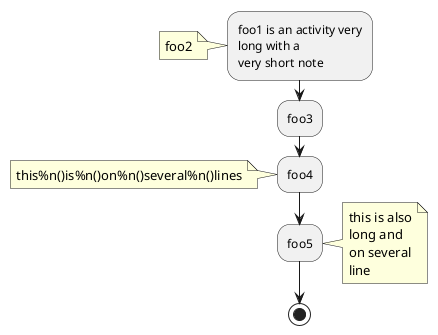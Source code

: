 {
  "sha1": "evfoxpndozvx0htaq9oqmlelwmtofzb",
  "insertion": {
    "when": "2024-06-01T09:03:05.160Z",
    "user": "plantuml@gmail.com"
  }
}
@startuml
:foo1 is an activity very
long with a 
very short note;
note left: foo2
:foo3;
:foo4;
note left: this%n()is%n()on%n()several%n()lines
:foo5;
note right
  this is also
  long and
  on several
  line
end note
stop
@enduml
